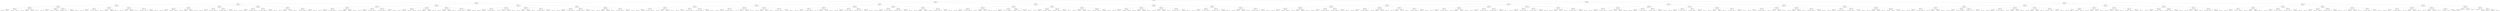 digraph G{
843953648 [label="Node{data=[5942, 5942]}"]
843953648 -> 2123024091
2123024091 [label="Node{data=[4067, 4067]}"]
2123024091 -> 437391041
437391041 [label="Node{data=[2985, 2985]}"]
437391041 -> 1054639959
1054639959 [label="Node{data=[2325, 2325]}"]
1054639959 -> 1633769289
1633769289 [label="Node{data=[2040, 2040]}"]
1633769289 -> 1232468384
1232468384 [label="Node{data=[2000, 2000]}"]
1232468384 -> 1125876297
1125876297 [label="Node{data=[1992, 1992]}"]
1125876297 -> 422003522
422003522 [label="Node{data=[1988, 1988]}"]
422003522 -> 1922532400
1922532400 [label="Node{data=[1946, 1946]}"]
1922532400 -> 340380475
340380475 [label="Node{data=[1539, 1539]}"]
1922532400 -> 190777905
190777905 [label="Node{data=[1987, 1987]}"]
422003522 -> 675374411
675374411 [label="Node{data=[1990, 1990]}"]
675374411 -> 1715065463
1715065463 [label="Node{data=[1989, 1989]}"]
675374411 -> 1014222232
1014222232 [label="Node{data=[1991, 1991]}"]
1125876297 -> 1334728357
1334728357 [label="Node{data=[1996, 1996]}"]
1334728357 -> 1824917794
1824917794 [label="Node{data=[1994, 1994]}"]
1824917794 -> 1145357479
1145357479 [label="Node{data=[1993, 1993]}"]
1824917794 -> 1719262906
1719262906 [label="Node{data=[1995, 1995]}"]
1334728357 -> 1535088558
1535088558 [label="Node{data=[1998, 1998]}"]
1535088558 -> 128715514
128715514 [label="Node{data=[1997, 1997]}"]
1535088558 -> 1706006356
1706006356 [label="Node{data=[1999, 1999]}"]
1232468384 -> 1300961621
1300961621 [label="Node{data=[2008, 2008]}"]
1300961621 -> 1793992109
1793992109 [label="Node{data=[2004, 2004]}"]
1793992109 -> 225577424
225577424 [label="Node{data=[2002, 2002]}"]
225577424 -> 343812637
343812637 [label="Node{data=[2001, 2001]}"]
225577424 -> 27973750
27973750 [label="Node{data=[2003, 2003]}"]
1793992109 -> 443696803
443696803 [label="Node{data=[2006, 2006]}"]
443696803 -> 131326132
131326132 [label="Node{data=[2005, 2005]}"]
443696803 -> 1645743249
1645743249 [label="Node{data=[2007, 2007]}"]
1300961621 -> 900075980
900075980 [label="Node{data=[2012, 2012]}"]
900075980 -> 1038683781
1038683781 [label="Node{data=[2010, 2010]}"]
1038683781 -> 631742412
631742412 [label="Node{data=[2009, 2009]}"]
1038683781 -> 133788525
133788525 [label="Node{data=[2011, 2011]}"]
900075980 -> 47462959
47462959 [label="Node{data=[2014, 2014]}"]
47462959 -> 2000458198
2000458198 [label="Node{data=[2013, 2013]}"]
47462959 -> 1862019330
1862019330 [label="Node{data=[2015, 2015]}"]
1633769289 -> 584211883
584211883 [label="Node{data=[2138, 2138]}"]
584211883 -> 32775836
32775836 [label="Node{data=[2130, 2130]}"]
32775836 -> 307596629
307596629 [label="Node{data=[2126, 2126]}"]
307596629 -> 493748772
493748772 [label="Node{data=[2109, 2109]}"]
493748772 -> 769731367
769731367 [label="Node{data=[2072, 2072]}"]
493748772 -> 205574393
205574393 [label="Node{data=[2125, 2125]}"]
307596629 -> 851565313
851565313 [label="Node{data=[2128, 2128]}"]
851565313 -> 1599307871
1599307871 [label="Node{data=[2127, 2127]}"]
851565313 -> 2077175937
2077175937 [label="Node{data=[2129, 2129]}"]
32775836 -> 1904406553
1904406553 [label="Node{data=[2134, 2134]}"]
1904406553 -> 1302803707
1302803707 [label="Node{data=[2132, 2132]}"]
1302803707 -> 246748264
246748264 [label="Node{data=[2131, 2131]}"]
1302803707 -> 209479175
209479175 [label="Node{data=[2133, 2133]}"]
1904406553 -> 1779977641
1779977641 [label="Node{data=[2136, 2136]}"]
1779977641 -> 510442749
510442749 [label="Node{data=[2135, 2135]}"]
1779977641 -> 954002700
954002700 [label="Node{data=[2137, 2137]}"]
584211883 -> 1476393038
1476393038 [label="Node{data=[2317, 2317]}"]
1476393038 -> 2141356573
2141356573 [label="Node{data=[2313, 2313]}"]
2141356573 -> 80892480
80892480 [label="Node{data=[2140, 2140]}"]
80892480 -> 1538882395
1538882395 [label="Node{data=[2139, 2139]}"]
80892480 -> 1932314090
1932314090 [label="Node{data=[2312, 2312]}"]
2141356573 -> 418710520
418710520 [label="Node{data=[2315, 2315]}"]
418710520 -> 245564148
245564148 [label="Node{data=[2314, 2314]}"]
418710520 -> 508613592
508613592 [label="Node{data=[2316, 2316]}"]
1476393038 -> 197543533
197543533 [label="Node{data=[2321, 2321]}"]
197543533 -> 991723054
991723054 [label="Node{data=[2319, 2319]}"]
991723054 -> 759070491
759070491 [label="Node{data=[2318, 2318]}"]
991723054 -> 896051063
896051063 [label="Node{data=[2320, 2320]}"]
197543533 -> 203713177
203713177 [label="Node{data=[2323, 2323]}"]
203713177 -> 1418823741
1418823741 [label="Node{data=[2322, 2322]}"]
203713177 -> 176808723
176808723 [label="Node{data=[2324, 2324]}"]
1054639959 -> 2049621546
2049621546 [label="Node{data=[2681, 2681]}"]
2049621546 -> 1433756500
1433756500 [label="Node{data=[2407, 2407]}"]
1433756500 -> 226351527
226351527 [label="Node{data=[2399, 2399]}"]
226351527 -> 1210655328
1210655328 [label="Node{data=[2388, 2388]}"]
1210655328 -> 1742544545
1742544545 [label="Node{data=[2327, 2327]}"]
1742544545 -> 424459981
424459981 [label="Node{data=[2326, 2326]}"]
1742544545 -> 2057305250
2057305250 [label="Node{data=[2328, 2328]}"]
1210655328 -> 2074409907
2074409907 [label="Node{data=[2397, 2397]}"]
2074409907 -> 1946409584
1946409584 [label="Node{data=[2396, 2396]}"]
2074409907 -> 138787051
138787051 [label="Node{data=[2398, 2398]}"]
226351527 -> 221921197
221921197 [label="Node{data=[2403, 2403]}"]
221921197 -> 1369388250
1369388250 [label="Node{data=[2401, 2401]}"]
1369388250 -> 992326851
992326851 [label="Node{data=[2400, 2400]}"]
1369388250 -> 503501228
503501228 [label="Node{data=[2402, 2402]}"]
221921197 -> 1117344406
1117344406 [label="Node{data=[2405, 2405]}"]
1117344406 -> 1778948091
1778948091 [label="Node{data=[2404, 2404]}"]
1117344406 -> 2090710485
2090710485 [label="Node{data=[2406, 2406]}"]
1433756500 -> 1956283483
1956283483 [label="Node{data=[2458, 2458]}"]
1956283483 -> 2090825148
2090825148 [label="Node{data=[2411, 2411]}"]
2090825148 -> 1376162459
1376162459 [label="Node{data=[2409, 2409]}"]
1376162459 -> 1134863891
1134863891 [label="Node{data=[2408, 2408]}"]
1376162459 -> 1664895584
1664895584 [label="Node{data=[2410, 2410]}"]
2090825148 -> 1678369070
1678369070 [label="Node{data=[2413, 2413]}"]
1678369070 -> 41760126
41760126 [label="Node{data=[2412, 2412]}"]
1678369070 -> 1687129884
1687129884 [label="Node{data=[2414, 2414]}"]
1956283483 -> 1700902567
1700902567 [label="Node{data=[2677, 2677]}"]
1700902567 -> 1313483700
1313483700 [label="Node{data=[2496, 2496]}"]
1313483700 -> 636957126
636957126 [label="Node{data=[2494, 2494]}"]
1313483700 -> 1033415947
1033415947 [label="Node{data=[2676, 2676]}"]
1700902567 -> 1428480145
1428480145 [label="Node{data=[2679, 2679]}"]
1428480145 -> 1244423690
1244423690 [label="Node{data=[2678, 2678]}"]
1428480145 -> 1456015240
1456015240 [label="Node{data=[2680, 2680]}"]
2049621546 -> 776013999
776013999 [label="Node{data=[2697, 2697]}"]
776013999 -> 1553155486
1553155486 [label="Node{data=[2689, 2689]}"]
1553155486 -> 1965454384
1965454384 [label="Node{data=[2685, 2685]}"]
1965454384 -> 1808648283
1808648283 [label="Node{data=[2683, 2683]}"]
1808648283 -> 1307554301
1307554301 [label="Node{data=[2682, 2682]}"]
1808648283 -> 186036843
186036843 [label="Node{data=[2684, 2684]}"]
1965454384 -> 1305985229
1305985229 [label="Node{data=[2687, 2687]}"]
1305985229 -> 1214076476
1214076476 [label="Node{data=[2686, 2686]}"]
1305985229 -> 2014144147
2014144147 [label="Node{data=[2688, 2688]}"]
1553155486 -> 1177945619
1177945619 [label="Node{data=[2693, 2693]}"]
1177945619 -> 890529712
890529712 [label="Node{data=[2691, 2691]}"]
890529712 -> 391789464
391789464 [label="Node{data=[2690, 2690]}"]
890529712 -> 74509854
74509854 [label="Node{data=[2692, 2692]}"]
1177945619 -> 1912628765
1912628765 [label="Node{data=[2695, 2695]}"]
1912628765 -> 1690285578
1690285578 [label="Node{data=[2694, 2694]}"]
1912628765 -> 578799614
578799614 [label="Node{data=[2696, 2696]}"]
776013999 -> 561831345
561831345 [label="Node{data=[2844, 2844]}"]
561831345 -> 1354589965
1354589965 [label="Node{data=[2701, 2701]}"]
1354589965 -> 1227592950
1227592950 [label="Node{data=[2699, 2699]}"]
1227592950 -> 364374554
364374554 [label="Node{data=[2698, 2698]}"]
1227592950 -> 1390492744
1390492744 [label="Node{data=[2700, 2700]}"]
1354589965 -> 1767881750
1767881750 [label="Node{data=[2703, 2703]}"]
1767881750 -> 2093357551
2093357551 [label="Node{data=[2702, 2702]}"]
1767881750 -> 1443613527
1443613527 [label="Node{data=[2842, 2842]}"]
561831345 -> 223592098
223592098 [label="Node{data=[2981, 2981]}"]
223592098 -> 427297810
427297810 [label="Node{data=[2932, 2932]}"]
427297810 -> 1430091699
1430091699 [label="Node{data=[2917, 2917]}"]
427297810 -> 1566854960
1566854960 [label="Node{data=[2950, 2950]}"]
223592098 -> 1297243280
1297243280 [label="Node{data=[2983, 2983]}"]
1297243280 -> 336843188
336843188 [label="Node{data=[2982, 2982]}"]
1297243280 -> 716029034
716029034 [label="Node{data=[2984, 2984]}"]
437391041 -> 1431268288
1431268288 [label="Node{data=[3693, 3693]}"]
1431268288 -> 170269477
170269477 [label="Node{data=[3200, 3200]}"]
170269477 -> 3339684
3339684 [label="Node{data=[3184, 3184]}"]
3339684 -> 1195067172
1195067172 [label="Node{data=[2993, 2993]}"]
1195067172 -> 1770268008
1770268008 [label="Node{data=[2989, 2989]}"]
1770268008 -> 1396827214
1396827214 [label="Node{data=[2987, 2987]}"]
1396827214 -> 1154065495
1154065495 [label="Node{data=[2986, 2986]}"]
1396827214 -> 1507248525
1507248525 [label="Node{data=[2988, 2988]}"]
1770268008 -> 288426170
288426170 [label="Node{data=[2991, 2991]}"]
288426170 -> 1292827974
1292827974 [label="Node{data=[2990, 2990]}"]
288426170 -> 1156318124
1156318124 [label="Node{data=[2992, 2992]}"]
1195067172 -> 731459613
731459613 [label="Node{data=[2997, 2997]}"]
731459613 -> 846498060
846498060 [label="Node{data=[2995, 2995]}"]
846498060 -> 145401545
145401545 [label="Node{data=[2994, 2994]}"]
846498060 -> 746534163
746534163 [label="Node{data=[2996, 2996]}"]
731459613 -> 1308946777
1308946777 [label="Node{data=[2999, 2999]}"]
1308946777 -> 1487809916
1487809916 [label="Node{data=[2998, 2998]}"]
1308946777 -> 91178062
91178062 [label="Node{data=[3183, 3183]}"]
3339684 -> 1349332573
1349332573 [label="Node{data=[3192, 3192]}"]
1349332573 -> 965382960
965382960 [label="Node{data=[3188, 3188]}"]
965382960 -> 283548848
283548848 [label="Node{data=[3186, 3186]}"]
283548848 -> 1867839446
1867839446 [label="Node{data=[3185, 3185]}"]
283548848 -> 1450320807
1450320807 [label="Node{data=[3187, 3187]}"]
965382960 -> 990652746
990652746 [label="Node{data=[3190, 3190]}"]
990652746 -> 531313031
531313031 [label="Node{data=[3189, 3189]}"]
990652746 -> 1468633059
1468633059 [label="Node{data=[3191, 3191]}"]
1349332573 -> 270660014
270660014 [label="Node{data=[3196, 3196]}"]
270660014 -> 1245568153
1245568153 [label="Node{data=[3194, 3194]}"]
1245568153 -> 215804752
215804752 [label="Node{data=[3193, 3193]}"]
1245568153 -> 389123007
389123007 [label="Node{data=[3195, 3195]}"]
270660014 -> 134390902
134390902 [label="Node{data=[3198, 3198]}"]
134390902 -> 754940155
754940155 [label="Node{data=[3197, 3197]}"]
134390902 -> 1200783455
1200783455 [label="Node{data=[3199, 3199]}"]
170269477 -> 1550161761
1550161761 [label="Node{data=[3485, 3485]}"]
1550161761 -> 1104787855
1104787855 [label="Node{data=[3415, 3415]}"]
1104787855 -> 381037039
381037039 [label="Node{data=[3204, 3204]}"]
381037039 -> 1173734174
1173734174 [label="Node{data=[3202, 3202]}"]
1173734174 -> 903584350
903584350 [label="Node{data=[3201, 3201]}"]
1173734174 -> 960645291
960645291 [label="Node{data=[3203, 3203]}"]
381037039 -> 505214781
505214781 [label="Node{data=[3289, 3289]}"]
505214781 -> 1973037779
1973037779 [label="Node{data=[3287, 3287]}"]
505214781 -> 477775700
477775700 [label="Node{data=[3339, 3339]}"]
1104787855 -> 936788832
936788832 [label="Node{data=[3481, 3481]}"]
936788832 -> 1317732280
1317732280 [label="Node{data=[3463, 3463]}"]
1317732280 -> 1793234952
1793234952 [label="Node{data=[3439, 3439]}"]
1317732280 -> 619459303
619459303 [label="Node{data=[3480, 3480]}"]
936788832 -> 564443225
564443225 [label="Node{data=[3483, 3483]}"]
564443225 -> 944432362
944432362 [label="Node{data=[3482, 3482]}"]
564443225 -> 1175853363
1175853363 [label="Node{data=[3484, 3484]}"]
1550161761 -> 52977692
52977692 [label="Node{data=[3572, 3572]}"]
52977692 -> 130709072
130709072 [label="Node{data=[3489, 3489]}"]
130709072 -> 1757986807
1757986807 [label="Node{data=[3487, 3487]}"]
1757986807 -> 518126684
518126684 [label="Node{data=[3486, 3486]}"]
1757986807 -> 1586059036
1586059036 [label="Node{data=[3488, 3488]}"]
130709072 -> 170250859
170250859 [label="Node{data=[3491, 3491]}"]
170250859 -> 666891231
666891231 [label="Node{data=[3490, 3490]}"]
170250859 -> 917366888
917366888 [label="Node{data=[3524, 3524]}"]
52977692 -> 579364886
579364886 [label="Node{data=[3689, 3689]}"]
579364886 -> 110776486
110776486 [label="Node{data=[3614, 3614]}"]
110776486 -> 1583573665
1583573665 [label="Node{data=[3573, 3573]}"]
110776486 -> 131344301
131344301 [label="Node{data=[3659, 3659]}"]
579364886 -> 1719482265
1719482265 [label="Node{data=[3691, 3691]}"]
1719482265 -> 842417296
842417296 [label="Node{data=[3690, 3690]}"]
1719482265 -> 2001016341
2001016341 [label="Node{data=[3692, 3692]}"]
1431268288 -> 1359658527
1359658527 [label="Node{data=[3791, 3791]}"]
1359658527 -> 1581554264
1581554264 [label="Node{data=[3766, 3766]}"]
1581554264 -> 1591101380
1591101380 [label="Node{data=[3701, 3701]}"]
1591101380 -> 24909749
24909749 [label="Node{data=[3697, 3697]}"]
24909749 -> 84065219
84065219 [label="Node{data=[3695, 3695]}"]
84065219 -> 2146334561
2146334561 [label="Node{data=[3694, 3694]}"]
84065219 -> 325777215
325777215 [label="Node{data=[3696, 3696]}"]
24909749 -> 1925876568
1925876568 [label="Node{data=[3699, 3699]}"]
1925876568 -> 1644624481
1644624481 [label="Node{data=[3698, 3698]}"]
1925876568 -> 1851776063
1851776063 [label="Node{data=[3700, 3700]}"]
1591101380 -> 717753796
717753796 [label="Node{data=[3705, 3705]}"]
717753796 -> 209638286
209638286 [label="Node{data=[3703, 3703]}"]
209638286 -> 1509881234
1509881234 [label="Node{data=[3702, 3702]}"]
209638286 -> 1238394038
1238394038 [label="Node{data=[3704, 3704]}"]
717753796 -> 589100645
589100645 [label="Node{data=[3707, 3707]}"]
589100645 -> 1493476139
1493476139 [label="Node{data=[3706, 3706]}"]
589100645 -> 2012782588
2012782588 [label="Node{data=[3708, 3708]}"]
1581554264 -> 1028104289
1028104289 [label="Node{data=[3783, 3783]}"]
1028104289 -> 2041366130
2041366130 [label="Node{data=[3779, 3779]}"]
2041366130 -> 97337239
97337239 [label="Node{data=[3768, 3768]}"]
97337239 -> 922310573
922310573 [label="Node{data=[3767, 3767]}"]
97337239 -> 910011835
910011835 [label="Node{data=[3769, 3769]}"]
2041366130 -> 691888728
691888728 [label="Node{data=[3781, 3781]}"]
691888728 -> 1172357487
1172357487 [label="Node{data=[3780, 3780]}"]
691888728 -> 970502721
970502721 [label="Node{data=[3782, 3782]}"]
1028104289 -> 1649643700
1649643700 [label="Node{data=[3787, 3787]}"]
1649643700 -> 540934404
540934404 [label="Node{data=[3785, 3785]}"]
540934404 -> 1670793173
1670793173 [label="Node{data=[3784, 3784]}"]
540934404 -> 522234716
522234716 [label="Node{data=[3786, 3786]}"]
1649643700 -> 1636322876
1636322876 [label="Node{data=[3789, 3789]}"]
1636322876 -> 837702952
837702952 [label="Node{data=[3788, 3788]}"]
1636322876 -> 1612125231
1612125231 [label="Node{data=[3790, 3790]}"]
1359658527 -> 2054629690
2054629690 [label="Node{data=[3813, 3813]}"]
2054629690 -> 1504539110
1504539110 [label="Node{data=[3805, 3805]}"]
1504539110 -> 447293678
447293678 [label="Node{data=[3801, 3801]}"]
447293678 -> 1120399864
1120399864 [label="Node{data=[3799, 3799]}"]
1120399864 -> 20590179
20590179 [label="Node{data=[3792, 3792]}"]
1120399864 -> 858410467
858410467 [label="Node{data=[3800, 3800]}"]
447293678 -> 1620573488
1620573488 [label="Node{data=[3803, 3803]}"]
1620573488 -> 488802539
488802539 [label="Node{data=[3802, 3802]}"]
1620573488 -> 1304159258
1304159258 [label="Node{data=[3804, 3804]}"]
1504539110 -> 748682523
748682523 [label="Node{data=[3809, 3809]}"]
748682523 -> 1933507525
1933507525 [label="Node{data=[3807, 3807]}"]
1933507525 -> 2060603545
2060603545 [label="Node{data=[3806, 3806]}"]
1933507525 -> 1759244525
1759244525 [label="Node{data=[3808, 3808]}"]
748682523 -> 998227912
998227912 [label="Node{data=[3811, 3811]}"]
998227912 -> 1067158449
1067158449 [label="Node{data=[3810, 3810]}"]
998227912 -> 1462059587
1462059587 [label="Node{data=[3812, 3812]}"]
2054629690 -> 1615764690
1615764690 [label="Node{data=[3949, 3949]}"]
1615764690 -> 638189292
638189292 [label="Node{data=[3859, 3859]}"]
638189292 -> 1160527775
1160527775 [label="Node{data=[3857, 3857]}"]
1160527775 -> 954616355
954616355 [label="Node{data=[3826, 3826]}"]
1160527775 -> 752544225
752544225 [label="Node{data=[3858, 3858]}"]
638189292 -> 1162714120
1162714120 [label="Node{data=[3861, 3861]}"]
1162714120 -> 1631163385
1631163385 [label="Node{data=[3860, 3860]}"]
1162714120 -> 1803844271
1803844271 [label="Node{data=[3893, 3893]}"]
1615764690 -> 275383263
275383263 [label="Node{data=[4063, 4063]}"]
275383263 -> 963538950
963538950 [label="Node{data=[4061, 4061]}"]
963538950 -> 342203017
342203017 [label="Node{data=[4030, 4030]}"]
963538950 -> 1551682472
1551682472 [label="Node{data=[4062, 4062]}"]
275383263 -> 474500867
474500867 [label="Node{data=[4065, 4065]}"]
474500867 -> 1449976524
1449976524 [label="Node{data=[4064, 4064]}"]
474500867 -> 1860541274
1860541274 [label="Node{data=[4066, 4066]}"]
2123024091 -> 1417555109
1417555109 [label="Node{data=[4987, 4987]}"]
1417555109 -> 168837502
168837502 [label="Node{data=[4238, 4238]}"]
168837502 -> 1004255346
1004255346 [label="Node{data=[4131, 4131]}"]
1004255346 -> 2032589592
2032589592 [label="Node{data=[4115, 4115]}"]
2032589592 -> 1553517469
1553517469 [label="Node{data=[4075, 4075]}"]
1553517469 -> 1410038465
1410038465 [label="Node{data=[4071, 4071]}"]
1410038465 -> 846544922
846544922 [label="Node{data=[4069, 4069]}"]
846544922 -> 2110038871
2110038871 [label="Node{data=[4068, 4068]}"]
846544922 -> 1729776465
1729776465 [label="Node{data=[4070, 4070]}"]
1410038465 -> 1757997057
1757997057 [label="Node{data=[4073, 4073]}"]
1757997057 -> 1881473170
1881473170 [label="Node{data=[4072, 4072]}"]
1757997057 -> 681827290
681827290 [label="Node{data=[4074, 4074]}"]
1553517469 -> 492195164
492195164 [label="Node{data=[4111, 4111]}"]
492195164 -> 854664727
854664727 [label="Node{data=[4109, 4109]}"]
854664727 -> 1778946379
1778946379 [label="Node{data=[4076, 4076]}"]
854664727 -> 1556347611
1556347611 [label="Node{data=[4110, 4110]}"]
492195164 -> 1934647474
1934647474 [label="Node{data=[4113, 4113]}"]
1934647474 -> 1210720593
1210720593 [label="Node{data=[4112, 4112]}"]
1934647474 -> 1711694806
1711694806 [label="Node{data=[4114, 4114]}"]
2032589592 -> 626018543
626018543 [label="Node{data=[4123, 4123]}"]
626018543 -> 1433794823
1433794823 [label="Node{data=[4119, 4119]}"]
1433794823 -> 1280076369
1280076369 [label="Node{data=[4117, 4117]}"]
1280076369 -> 427931869
427931869 [label="Node{data=[4116, 4116]}"]
1280076369 -> 1051827250
1051827250 [label="Node{data=[4118, 4118]}"]
1433794823 -> 1148643106
1148643106 [label="Node{data=[4121, 4121]}"]
1148643106 -> 1808208671
1808208671 [label="Node{data=[4120, 4120]}"]
1148643106 -> 2140412394
2140412394 [label="Node{data=[4122, 4122]}"]
626018543 -> 1299601958
1299601958 [label="Node{data=[4127, 4127]}"]
1299601958 -> 1053485917
1053485917 [label="Node{data=[4125, 4125]}"]
1053485917 -> 1833322608
1833322608 [label="Node{data=[4124, 4124]}"]
1053485917 -> 843208571
843208571 [label="Node{data=[4126, 4126]}"]
1299601958 -> 1293589631
1293589631 [label="Node{data=[4129, 4129]}"]
1293589631 -> 610473602
610473602 [label="Node{data=[4128, 4128]}"]
1293589631 -> 2067390390
2067390390 [label="Node{data=[4130, 4130]}"]
1004255346 -> 1541449253
1541449253 [label="Node{data=[4147, 4147]}"]
1541449253 -> 1107308610
1107308610 [label="Node{data=[4139, 4139]}"]
1107308610 -> 2129389958
2129389958 [label="Node{data=[4135, 4135]}"]
2129389958 -> 1268403586
1268403586 [label="Node{data=[4133, 4133]}"]
1268403586 -> 353700698
353700698 [label="Node{data=[4132, 4132]}"]
1268403586 -> 1456782234
1456782234 [label="Node{data=[4134, 4134]}"]
2129389958 -> 2001919775
2001919775 [label="Node{data=[4137, 4137]}"]
2001919775 -> 1857907242
1857907242 [label="Node{data=[4136, 4136]}"]
2001919775 -> 1406133116
1406133116 [label="Node{data=[4138, 4138]}"]
1107308610 -> 548707060
548707060 [label="Node{data=[4143, 4143]}"]
548707060 -> 1098843098
1098843098 [label="Node{data=[4141, 4141]}"]
1098843098 -> 1150733797
1150733797 [label="Node{data=[4140, 4140]}"]
1098843098 -> 1760428552
1760428552 [label="Node{data=[4142, 4142]}"]
548707060 -> 1820939995
1820939995 [label="Node{data=[4145, 4145]}"]
1820939995 -> 1439820099
1439820099 [label="Node{data=[4144, 4144]}"]
1820939995 -> 660275193
660275193 [label="Node{data=[4146, 4146]}"]
1541449253 -> 1069303640
1069303640 [label="Node{data=[4177, 4177]}"]
1069303640 -> 430305786
430305786 [label="Node{data=[4173, 4173]}"]
430305786 -> 1139054716
1139054716 [label="Node{data=[4149, 4149]}"]
1139054716 -> 867242702
867242702 [label="Node{data=[4148, 4148]}"]
1139054716 -> 1860834663
1860834663 [label="Node{data=[4150, 4150]}"]
430305786 -> 1492517729
1492517729 [label="Node{data=[4175, 4175]}"]
1492517729 -> 1060521851
1060521851 [label="Node{data=[4174, 4174]}"]
1492517729 -> 78251313
78251313 [label="Node{data=[4176, 4176]}"]
1069303640 -> 978680302
978680302 [label="Node{data=[4181, 4181]}"]
978680302 -> 1389402318
1389402318 [label="Node{data=[4179, 4179]}"]
1389402318 -> 1599078512
1599078512 [label="Node{data=[4178, 4178]}"]
1389402318 -> 185013542
185013542 [label="Node{data=[4180, 4180]}"]
978680302 -> 437028769
437028769 [label="Node{data=[4236, 4236]}"]
437028769 -> 1288465094
1288465094 [label="Node{data=[4235, 4235]}"]
437028769 -> 331395247
331395247 [label="Node{data=[4237, 4237]}"]
168837502 -> 542980564
542980564 [label="Node{data=[4556, 4556]}"]
542980564 -> 1586660337
1586660337 [label="Node{data=[4365, 4365]}"]
1586660337 -> 1898404031
1898404031 [label="Node{data=[4246, 4246]}"]
1898404031 -> 1735707644
1735707644 [label="Node{data=[4242, 4242]}"]
1735707644 -> 774823263
774823263 [label="Node{data=[4240, 4240]}"]
774823263 -> 1693015648
1693015648 [label="Node{data=[4239, 4239]}"]
774823263 -> 801116386
801116386 [label="Node{data=[4241, 4241]}"]
1735707644 -> 1856636365
1856636365 [label="Node{data=[4244, 4244]}"]
1856636365 -> 909572450
909572450 [label="Node{data=[4243, 4243]}"]
1856636365 -> 402828186
402828186 [label="Node{data=[4245, 4245]}"]
1898404031 -> 938147704
938147704 [label="Node{data=[4361, 4361]}"]
938147704 -> 164630565
164630565 [label="Node{data=[4277, 4277]}"]
164630565 -> 137106836
137106836 [label="Node{data=[4247, 4247]}"]
164630565 -> 100606320
100606320 [label="Node{data=[4360, 4360]}"]
938147704 -> 1703808904
1703808904 [label="Node{data=[4363, 4363]}"]
1703808904 -> 1825991204
1825991204 [label="Node{data=[4362, 4362]}"]
1703808904 -> 79581855
79581855 [label="Node{data=[4364, 4364]}"]
1586660337 -> 2025199577
2025199577 [label="Node{data=[4373, 4373]}"]
2025199577 -> 1834067208
1834067208 [label="Node{data=[4369, 4369]}"]
1834067208 -> 839476684
839476684 [label="Node{data=[4367, 4367]}"]
839476684 -> 1146483640
1146483640 [label="Node{data=[4366, 4366]}"]
839476684 -> 211106868
211106868 [label="Node{data=[4368, 4368]}"]
1834067208 -> 1812767051
1812767051 [label="Node{data=[4371, 4371]}"]
1812767051 -> 366124547
366124547 [label="Node{data=[4370, 4370]}"]
1812767051 -> 2121361202
2121361202 [label="Node{data=[4372, 4372]}"]
2025199577 -> 1537245268
1537245268 [label="Node{data=[4463, 4463]}"]
1537245268 -> 1378837650
1378837650 [label="Node{data=[4400, 4400]}"]
1378837650 -> 1401735762
1401735762 [label="Node{data=[4374, 4374]}"]
1378837650 -> 640774118
640774118 [label="Node{data=[4415, 4415]}"]
1537245268 -> 2035083604
2035083604 [label="Node{data=[4554, 4554]}"]
2035083604 -> 1349388571
1349388571 [label="Node{data=[4490, 4490]}"]
2035083604 -> 1694865182
1694865182 [label="Node{data=[4555, 4555]}"]
542980564 -> 1223068167
1223068167 [label="Node{data=[4712, 4712]}"]
1223068167 -> 1451154438
1451154438 [label="Node{data=[4564, 4564]}"]
1451154438 -> 1995972867
1995972867 [label="Node{data=[4560, 4560]}"]
1995972867 -> 1057809829
1057809829 [label="Node{data=[4558, 4558]}"]
1057809829 -> 1128724209
1128724209 [label="Node{data=[4557, 4557]}"]
1057809829 -> 1668844659
1668844659 [label="Node{data=[4559, 4559]}"]
1995972867 -> 1421826342
1421826342 [label="Node{data=[4562, 4562]}"]
1421826342 -> 205959129
205959129 [label="Node{data=[4561, 4561]}"]
1421826342 -> 2026054110
2026054110 [label="Node{data=[4563, 4563]}"]
1451154438 -> 1610555809
1610555809 [label="Node{data=[4568, 4568]}"]
1610555809 -> 1906783505
1906783505 [label="Node{data=[4566, 4566]}"]
1906783505 -> 1218864283
1218864283 [label="Node{data=[4565, 4565]}"]
1906783505 -> 688550272
688550272 [label="Node{data=[4567, 4567]}"]
1610555809 -> 257863465
257863465 [label="Node{data=[4683, 4683]}"]
257863465 -> 1192823918
1192823918 [label="Node{data=[4569, 4569]}"]
257863465 -> 1021323946
1021323946 [label="Node{data=[4685, 4685]}"]
1223068167 -> 1176292039
1176292039 [label="Node{data=[4903, 4903]}"]
1176292039 -> 1010897610
1010897610 [label="Node{data=[4899, 4899]}"]
1010897610 -> 859046736
859046736 [label="Node{data=[4897, 4897]}"]
859046736 -> 238869222
238869222 [label="Node{data=[4896, 4896]}"]
859046736 -> 777413396
777413396 [label="Node{data=[4898, 4898]}"]
1010897610 -> 439743318
439743318 [label="Node{data=[4901, 4901]}"]
439743318 -> 151539139
151539139 [label="Node{data=[4900, 4900]}"]
439743318 -> 1628134894
1628134894 [label="Node{data=[4902, 4902]}"]
1176292039 -> 2094586904
2094586904 [label="Node{data=[4969, 4969]}"]
2094586904 -> 1229074326
1229074326 [label="Node{data=[4905, 4905]}"]
1229074326 -> 49218856
49218856 [label="Node{data=[4904, 4904]}"]
1229074326 -> 959499446
959499446 [label="Node{data=[4935, 4935]}"]
2094586904 -> 53669780
53669780 [label="Node{data=[4985, 4985]}"]
53669780 -> 1540640507
1540640507 [label="Node{data=[4983, 4983]}"]
53669780 -> 560518892
560518892 [label="Node{data=[4986, 4986]}"]
1417555109 -> 511896331
511896331 [label="Node{data=[5394, 5394]}"]
511896331 -> 173598976
173598976 [label="Node{data=[5019, 5019]}"]
173598976 -> 1937952038
1937952038 [label="Node{data=[5003, 5003]}"]
1937952038 -> 347781644
347781644 [label="Node{data=[4995, 4995]}"]
347781644 -> 493474083
493474083 [label="Node{data=[4991, 4991]}"]
493474083 -> 1345596263
1345596263 [label="Node{data=[4989, 4989]}"]
1345596263 -> 893007802
893007802 [label="Node{data=[4988, 4988]}"]
1345596263 -> 1955697099
1955697099 [label="Node{data=[4990, 4990]}"]
493474083 -> 656586419
656586419 [label="Node{data=[4993, 4993]}"]
656586419 -> 1455214115
1455214115 [label="Node{data=[4992, 4992]}"]
656586419 -> 845132969
845132969 [label="Node{data=[4994, 4994]}"]
347781644 -> 1253602528
1253602528 [label="Node{data=[4999, 4999]}"]
1253602528 -> 2015216682
2015216682 [label="Node{data=[4997, 4997]}"]
2015216682 -> 1222693084
1222693084 [label="Node{data=[4996, 4996]}"]
2015216682 -> 123068309
123068309 [label="Node{data=[4998, 4998]}"]
1253602528 -> 247706859
247706859 [label="Node{data=[5001, 5001]}"]
247706859 -> 409537933
409537933 [label="Node{data=[5000, 5000]}"]
247706859 -> 1447123052
1447123052 [label="Node{data=[5002, 5002]}"]
1937952038 -> 2135002182
2135002182 [label="Node{data=[5011, 5011]}"]
2135002182 -> 1823873961
1823873961 [label="Node{data=[5007, 5007]}"]
1823873961 -> 1021540055
1021540055 [label="Node{data=[5005, 5005]}"]
1021540055 -> 1614662431
1614662431 [label="Node{data=[5004, 5004]}"]
1021540055 -> 334321890
334321890 [label="Node{data=[5006, 5006]}"]
1823873961 -> 1331327589
1331327589 [label="Node{data=[5009, 5009]}"]
1331327589 -> 1747509399
1747509399 [label="Node{data=[5008, 5008]}"]
1331327589 -> 1724103614
1724103614 [label="Node{data=[5010, 5010]}"]
2135002182 -> 521192908
521192908 [label="Node{data=[5015, 5015]}"]
521192908 -> 54875409
54875409 [label="Node{data=[5013, 5013]}"]
54875409 -> 742797750
742797750 [label="Node{data=[5012, 5012]}"]
54875409 -> 1470329291
1470329291 [label="Node{data=[5014, 5014]}"]
521192908 -> 1308942422
1308942422 [label="Node{data=[5017, 5017]}"]
1308942422 -> 1732299098
1732299098 [label="Node{data=[5016, 5016]}"]
1308942422 -> 2048298885
2048298885 [label="Node{data=[5018, 5018]}"]
173598976 -> 913806373
913806373 [label="Node{data=[5127, 5127]}"]
913806373 -> 1603851501
1603851501 [label="Node{data=[5027, 5027]}"]
1603851501 -> 1056164957
1056164957 [label="Node{data=[5023, 5023]}"]
1056164957 -> 1893140129
1893140129 [label="Node{data=[5021, 5021]}"]
1893140129 -> 2047566370
2047566370 [label="Node{data=[5020, 5020]}"]
1893140129 -> 1672343090
1672343090 [label="Node{data=[5022, 5022]}"]
1056164957 -> 1134315326
1134315326 [label="Node{data=[5025, 5025]}"]
1134315326 -> 196518882
196518882 [label="Node{data=[5024, 5024]}"]
1134315326 -> 713939652
713939652 [label="Node{data=[5026, 5026]}"]
1603851501 -> 652045785
652045785 [label="Node{data=[5031, 5031]}"]
652045785 -> 131693451
131693451 [label="Node{data=[5029, 5029]}"]
131693451 -> 961442081
961442081 [label="Node{data=[5028, 5028]}"]
131693451 -> 2110900022
2110900022 [label="Node{data=[5030, 5030]}"]
652045785 -> 816832240
816832240 [label="Node{data=[5082, 5082]}"]
816832240 -> 2095509069
2095509069 [label="Node{data=[5032, 5032]}"]
816832240 -> 921390985
921390985 [label="Node{data=[5126, 5126]}"]
913806373 -> 1173411349
1173411349 [label="Node{data=[5386, 5386]}"]
1173411349 -> 191285253
191285253 [label="Node{data=[5350, 5350]}"]
191285253 -> 1077533602
1077533602 [label="Node{data=[5129, 5129]}"]
1077533602 -> 750932779
750932779 [label="Node{data=[5128, 5128]}"]
1077533602 -> 1874950360
1874950360 [label="Node{data=[5310, 5310]}"]
191285253 -> 1390060485
1390060485 [label="Node{data=[5384, 5384]}"]
1390060485 -> 1546688247
1546688247 [label="Node{data=[5383, 5383]}"]
1390060485 -> 1658182993
1658182993 [label="Node{data=[5385, 5385]}"]
1173411349 -> 104230507
104230507 [label="Node{data=[5390, 5390]}"]
104230507 -> 32846307
32846307 [label="Node{data=[5388, 5388]}"]
32846307 -> 1495959556
1495959556 [label="Node{data=[5387, 5387]}"]
32846307 -> 366606629
366606629 [label="Node{data=[5389, 5389]}"]
104230507 -> 547981507
547981507 [label="Node{data=[5392, 5392]}"]
547981507 -> 150724380
150724380 [label="Node{data=[5391, 5391]}"]
547981507 -> 85728431
85728431 [label="Node{data=[5393, 5393]}"]
511896331 -> 1607912952
1607912952 [label="Node{data=[5810, 5810]}"]
1607912952 -> 861256017
861256017 [label="Node{data=[5437, 5437]}"]
861256017 -> 1702920984
1702920984 [label="Node{data=[5429, 5429]}"]
1702920984 -> 1835619
1835619 [label="Node{data=[5398, 5398]}"]
1835619 -> 1766631061
1766631061 [label="Node{data=[5396, 5396]}"]
1766631061 -> 2001536476
2001536476 [label="Node{data=[5395, 5395]}"]
1766631061 -> 372555886
372555886 [label="Node{data=[5397, 5397]}"]
1835619 -> 1985730513
1985730513 [label="Node{data=[5400, 5400]}"]
1985730513 -> 2049945473
2049945473 [label="Node{data=[5399, 5399]}"]
1985730513 -> 1708336893
1708336893 [label="Node{data=[5428, 5428]}"]
1702920984 -> 1431616921
1431616921 [label="Node{data=[5433, 5433]}"]
1431616921 -> 2098793917
2098793917 [label="Node{data=[5431, 5431]}"]
2098793917 -> 2051925560
2051925560 [label="Node{data=[5430, 5430]}"]
2098793917 -> 114676546
114676546 [label="Node{data=[5432, 5432]}"]
1431616921 -> 1990004340
1990004340 [label="Node{data=[5435, 5435]}"]
1990004340 -> 1138528767
1138528767 [label="Node{data=[5434, 5434]}"]
1990004340 -> 1446364058
1446364058 [label="Node{data=[5436, 5436]}"]
861256017 -> 2119325149
2119325149 [label="Node{data=[5445, 5445]}"]
2119325149 -> 1612843725
1612843725 [label="Node{data=[5441, 5441]}"]
1612843725 -> 1205222495
1205222495 [label="Node{data=[5439, 5439]}"]
1205222495 -> 1065819692
1065819692 [label="Node{data=[5438, 5438]}"]
1205222495 -> 1394034876
1394034876 [label="Node{data=[5440, 5440]}"]
1612843725 -> 588465265
588465265 [label="Node{data=[5443, 5443]}"]
588465265 -> 1431412872
1431412872 [label="Node{data=[5442, 5442]}"]
588465265 -> 1386263152
1386263152 [label="Node{data=[5444, 5444]}"]
2119325149 -> 1000030768
1000030768 [label="Node{data=[5634, 5634]}"]
1000030768 -> 43170302
43170302 [label="Node{data=[5459, 5459]}"]
43170302 -> 1520372932
1520372932 [label="Node{data=[5446, 5446]}"]
43170302 -> 234555093
234555093 [label="Node{data=[5483, 5483]}"]
1000030768 -> 1821396888
1821396888 [label="Node{data=[5700, 5700]}"]
1821396888 -> 2069513917
2069513917 [label="Node{data=[5676, 5676]}"]
1821396888 -> 1493277758
1493277758 [label="Node{data=[5734, 5734]}"]
1607912952 -> 203023461
203023461 [label="Node{data=[5898, 5898]}"]
203023461 -> 1654359793
1654359793 [label="Node{data=[5818, 5818]}"]
1654359793 -> 1264405425
1264405425 [label="Node{data=[5814, 5814]}"]
1264405425 -> 510189192
510189192 [label="Node{data=[5812, 5812]}"]
510189192 -> 1569795052
1569795052 [label="Node{data=[5811, 5811]}"]
510189192 -> 1669567137
1669567137 [label="Node{data=[5813, 5813]}"]
1264405425 -> 1117937059
1117937059 [label="Node{data=[5816, 5816]}"]
1117937059 -> 442914785
442914785 [label="Node{data=[5815, 5815]}"]
1117937059 -> 1325191434
1325191434 [label="Node{data=[5817, 5817]}"]
1654359793 -> 831870190
831870190 [label="Node{data=[5822, 5822]}"]
831870190 -> 1636456506
1636456506 [label="Node{data=[5820, 5820]}"]
1636456506 -> 1232851637
1232851637 [label="Node{data=[5819, 5819]}"]
1636456506 -> 1638346257
1638346257 [label="Node{data=[5821, 5821]}"]
831870190 -> 2047747311
2047747311 [label="Node{data=[5896, 5896]}"]
2047747311 -> 1232529436
1232529436 [label="Node{data=[5823, 5823]}"]
2047747311 -> 1578071549
1578071549 [label="Node{data=[5897, 5897]}"]
203023461 -> 100671371
100671371 [label="Node{data=[5906, 5906]}"]
100671371 -> 220359416
220359416 [label="Node{data=[5902, 5902]}"]
220359416 -> 1944737096
1944737096 [label="Node{data=[5900, 5900]}"]
1944737096 -> 1458533973
1458533973 [label="Node{data=[5899, 5899]}"]
1944737096 -> 1343604548
1343604548 [label="Node{data=[5901, 5901]}"]
220359416 -> 1316885012
1316885012 [label="Node{data=[5904, 5904]}"]
1316885012 -> 1872711302
1872711302 [label="Node{data=[5903, 5903]}"]
1316885012 -> 1123012862
1123012862 [label="Node{data=[5905, 5905]}"]
100671371 -> 1010696192
1010696192 [label="Node{data=[5910, 5910]}"]
1010696192 -> 40786721
40786721 [label="Node{data=[5908, 5908]}"]
40786721 -> 395370132
395370132 [label="Node{data=[5907, 5907]}"]
40786721 -> 725910712
725910712 [label="Node{data=[5909, 5909]}"]
1010696192 -> 1740029904
1740029904 [label="Node{data=[5940, 5940]}"]
1740029904 -> 401688404
401688404 [label="Node{data=[5911, 5911]}"]
1740029904 -> 109338432
109338432 [label="Node{data=[5941, 5941]}"]
843953648 -> 166361708
166361708 [label="Node{data=[8097, 8097]}"]
166361708 -> 1542458558
1542458558 [label="Node{data=[7543, 7543]}"]
1542458558 -> 1185295219
1185295219 [label="Node{data=[7068, 7068]}"]
1185295219 -> 1660687032
1660687032 [label="Node{data=[5974, 5974]}"]
1660687032 -> 949955985
949955985 [label="Node{data=[5958, 5958]}"]
949955985 -> 1674662848
1674662848 [label="Node{data=[5950, 5950]}"]
1674662848 -> 349901178
349901178 [label="Node{data=[5946, 5946]}"]
349901178 -> 380680331
380680331 [label="Node{data=[5944, 5944]}"]
380680331 -> 1459813481
1459813481 [label="Node{data=[5943, 5943]}"]
380680331 -> 1050999322
1050999322 [label="Node{data=[5945, 5945]}"]
349901178 -> 1924689013
1924689013 [label="Node{data=[5948, 5948]}"]
1924689013 -> 1642067529
1642067529 [label="Node{data=[5947, 5947]}"]
1924689013 -> 570339247
570339247 [label="Node{data=[5949, 5949]}"]
1674662848 -> 949216672
949216672 [label="Node{data=[5954, 5954]}"]
949216672 -> 167374083
167374083 [label="Node{data=[5952, 5952]}"]
167374083 -> 386547659
386547659 [label="Node{data=[5951, 5951]}"]
167374083 -> 1138587986
1138587986 [label="Node{data=[5953, 5953]}"]
949216672 -> 1682193004
1682193004 [label="Node{data=[5956, 5956]}"]
1682193004 -> 571687442
571687442 [label="Node{data=[5955, 5955]}"]
1682193004 -> 1679939068
1679939068 [label="Node{data=[5957, 5957]}"]
949955985 -> 1277048771
1277048771 [label="Node{data=[5966, 5966]}"]
1277048771 -> 156033910
156033910 [label="Node{data=[5962, 5962]}"]
156033910 -> 838284191
838284191 [label="Node{data=[5960, 5960]}"]
838284191 -> 1536401000
1536401000 [label="Node{data=[5959, 5959]}"]
838284191 -> 1712200438
1712200438 [label="Node{data=[5961, 5961]}"]
156033910 -> 137826834
137826834 [label="Node{data=[5964, 5964]}"]
137826834 -> 5550912
5550912 [label="Node{data=[5963, 5963]}"]
137826834 -> 1207111164
1207111164 [label="Node{data=[5965, 5965]}"]
1277048771 -> 1362912862
1362912862 [label="Node{data=[5970, 5970]}"]
1362912862 -> 1630231017
1630231017 [label="Node{data=[5968, 5968]}"]
1630231017 -> 1145055295
1145055295 [label="Node{data=[5967, 5967]}"]
1630231017 -> 461586854
461586854 [label="Node{data=[5969, 5969]}"]
1362912862 -> 700434974
700434974 [label="Node{data=[5972, 5972]}"]
700434974 -> 308292305
308292305 [label="Node{data=[5971, 5971]}"]
700434974 -> 1470425458
1470425458 [label="Node{data=[5973, 5973]}"]
1660687032 -> 1454054481
1454054481 [label="Node{data=[6064, 6064]}"]
1454054481 -> 18076576
18076576 [label="Node{data=[5982, 5982]}"]
18076576 -> 313939953
313939953 [label="Node{data=[5978, 5978]}"]
313939953 -> 1646904236
1646904236 [label="Node{data=[5976, 5976]}"]
1646904236 -> 1827541548
1827541548 [label="Node{data=[5975, 5975]}"]
1646904236 -> 1937724098
1937724098 [label="Node{data=[5977, 5977]}"]
313939953 -> 1406573187
1406573187 [label="Node{data=[5980, 5980]}"]
1406573187 -> 2144208886
2144208886 [label="Node{data=[5979, 5979]}"]
1406573187 -> 1663894865
1663894865 [label="Node{data=[5981, 5981]}"]
18076576 -> 1791865524
1791865524 [label="Node{data=[5986, 5986]}"]
1791865524 -> 220737516
220737516 [label="Node{data=[5984, 5984]}"]
220737516 -> 47605768
47605768 [label="Node{data=[5983, 5983]}"]
220737516 -> 156951182
156951182 [label="Node{data=[5985, 5985]}"]
1791865524 -> 243644675
243644675 [label="Node{data=[6033, 6033]}"]
243644675 -> 1117692016
1117692016 [label="Node{data=[5987, 5987]}"]
243644675 -> 1941509635
1941509635 [label="Node{data=[6060, 6060]}"]
1454054481 -> 766104680
766104680 [label="Node{data=[6122, 6122]}"]
766104680 -> 247934335
247934335 [label="Node{data=[6118, 6118]}"]
247934335 -> 971866615
971866615 [label="Node{data=[6116, 6116]}"]
971866615 -> 48202183
48202183 [label="Node{data=[6115, 6115]}"]
971866615 -> 1630936928
1630936928 [label="Node{data=[6117, 6117]}"]
247934335 -> 1445821164
1445821164 [label="Node{data=[6120, 6120]}"]
1445821164 -> 60468199
60468199 [label="Node{data=[6119, 6119]}"]
1445821164 -> 2109064170
2109064170 [label="Node{data=[6121, 6121]}"]
766104680 -> 740888099
740888099 [label="Node{data=[6430, 6430]}"]
740888099 -> 300874576
300874576 [label="Node{data=[6124, 6124]}"]
300874576 -> 1207811865
1207811865 [label="Node{data=[6123, 6123]}"]
300874576 -> 335842975
335842975 [label="Node{data=[6125, 6125]}"]
740888099 -> 1891156522
1891156522 [label="Node{data=[7066, 7066]}"]
1891156522 -> 376083222
376083222 [label="Node{data=[7065, 7065]}"]
1891156522 -> 1019601845
1019601845 [label="Node{data=[7067, 7067]}"]
1185295219 -> 210105028
210105028 [label="Node{data=[7142, 7142]}"]
210105028 -> 974837996
974837996 [label="Node{data=[7084, 7084]}"]
974837996 -> 2024414874
2024414874 [label="Node{data=[7076, 7076]}"]
2024414874 -> 1809945201
1809945201 [label="Node{data=[7072, 7072]}"]
1809945201 -> 1213292059
1213292059 [label="Node{data=[7070, 7070]}"]
1213292059 -> 618668613
618668613 [label="Node{data=[7069, 7069]}"]
1213292059 -> 202811021
202811021 [label="Node{data=[7071, 7071]}"]
1809945201 -> 1795411812
1795411812 [label="Node{data=[7074, 7074]}"]
1795411812 -> 702604697
702604697 [label="Node{data=[7073, 7073]}"]
1795411812 -> 213326058
213326058 [label="Node{data=[7075, 7075]}"]
2024414874 -> 892134719
892134719 [label="Node{data=[7080, 7080]}"]
892134719 -> 1075934225
1075934225 [label="Node{data=[7078, 7078]}"]
1075934225 -> 1858313633
1858313633 [label="Node{data=[7077, 7077]}"]
1075934225 -> 1518840027
1518840027 [label="Node{data=[7079, 7079]}"]
892134719 -> 147897257
147897257 [label="Node{data=[7082, 7082]}"]
147897257 -> 1125828446
1125828446 [label="Node{data=[7081, 7081]}"]
147897257 -> 826700809
826700809 [label="Node{data=[7083, 7083]}"]
974837996 -> 1457570698
1457570698 [label="Node{data=[7134, 7134]}"]
1457570698 -> 1533032204
1533032204 [label="Node{data=[7130, 7130]}"]
1533032204 -> 1322597129
1322597129 [label="Node{data=[7110, 7110]}"]
1322597129 -> 1278339302
1278339302 [label="Node{data=[7085, 7085]}"]
1322597129 -> 480087673
480087673 [label="Node{data=[7129, 7129]}"]
1533032204 -> 1184826033
1184826033 [label="Node{data=[7132, 7132]}"]
1184826033 -> 561341464
561341464 [label="Node{data=[7131, 7131]}"]
1184826033 -> 1656802824
1656802824 [label="Node{data=[7133, 7133]}"]
1457570698 -> 316570223
316570223 [label="Node{data=[7138, 7138]}"]
316570223 -> 745175055
745175055 [label="Node{data=[7136, 7136]}"]
745175055 -> 649432126
649432126 [label="Node{data=[7135, 7135]}"]
745175055 -> 1122084462
1122084462 [label="Node{data=[7137, 7137]}"]
316570223 -> 588095839
588095839 [label="Node{data=[7140, 7140]}"]
588095839 -> 1557667633
1557667633 [label="Node{data=[7139, 7139]}"]
588095839 -> 1443278056
1443278056 [label="Node{data=[7141, 7141]}"]
210105028 -> 429634192
429634192 [label="Node{data=[7527, 7527]}"]
429634192 -> 1465057189
1465057189 [label="Node{data=[7150, 7150]}"]
1465057189 -> 1265583081
1265583081 [label="Node{data=[7146, 7146]}"]
1265583081 -> 686671744
686671744 [label="Node{data=[7144, 7144]}"]
686671744 -> 1822879551
1822879551 [label="Node{data=[7143, 7143]}"]
686671744 -> 751405785
751405785 [label="Node{data=[7145, 7145]}"]
1265583081 -> 495514786
495514786 [label="Node{data=[7148, 7148]}"]
495514786 -> 1537204564
1537204564 [label="Node{data=[7147, 7147]}"]
495514786 -> 10170895
10170895 [label="Node{data=[7149, 7149]}"]
1465057189 -> 1617227655
1617227655 [label="Node{data=[7523, 7523]}"]
1617227655 -> 974334669
974334669 [label="Node{data=[7507, 7507]}"]
974334669 -> 513997210
513997210 [label="Node{data=[7501, 7501]}"]
974334669 -> 1198570251
1198570251 [label="Node{data=[7522, 7522]}"]
1617227655 -> 3108021
3108021 [label="Node{data=[7525, 7525]}"]
3108021 -> 600406847
600406847 [label="Node{data=[7524, 7524]}"]
3108021 -> 716060917
716060917 [label="Node{data=[7526, 7526]}"]
429634192 -> 1749317192
1749317192 [label="Node{data=[7535, 7535]}"]
1749317192 -> 334886193
334886193 [label="Node{data=[7531, 7531]}"]
334886193 -> 2072868083
2072868083 [label="Node{data=[7529, 7529]}"]
2072868083 -> 549425895
549425895 [label="Node{data=[7528, 7528]}"]
2072868083 -> 1795311246
1795311246 [label="Node{data=[7530, 7530]}"]
334886193 -> 1466071714
1466071714 [label="Node{data=[7533, 7533]}"]
1466071714 -> 1205380689
1205380689 [label="Node{data=[7532, 7532]}"]
1466071714 -> 464268519
464268519 [label="Node{data=[7534, 7534]}"]
1749317192 -> 1650667306
1650667306 [label="Node{data=[7539, 7539]}"]
1650667306 -> 638643886
638643886 [label="Node{data=[7537, 7537]}"]
638643886 -> 611855891
611855891 [label="Node{data=[7536, 7536]}"]
638643886 -> 1590289775
1590289775 [label="Node{data=[7538, 7538]}"]
1650667306 -> 623418339
623418339 [label="Node{data=[7541, 7541]}"]
623418339 -> 82601078
82601078 [label="Node{data=[7540, 7540]}"]
623418339 -> 1635895886
1635895886 [label="Node{data=[7542, 7542]}"]
1542458558 -> 1894951308
1894951308 [label="Node{data=[7737, 7737]}"]
1894951308 -> 291820530
291820530 [label="Node{data=[7669, 7669]}"]
291820530 -> 1984744060
1984744060 [label="Node{data=[7559, 7559]}"]
1984744060 -> 426818881
426818881 [label="Node{data=[7551, 7551]}"]
426818881 -> 2083244330
2083244330 [label="Node{data=[7547, 7547]}"]
2083244330 -> 1273458206
1273458206 [label="Node{data=[7545, 7545]}"]
1273458206 -> 1533559348
1533559348 [label="Node{data=[7544, 7544]}"]
1273458206 -> 1198417581
1198417581 [label="Node{data=[7546, 7546]}"]
2083244330 -> 1705936371
1705936371 [label="Node{data=[7549, 7549]}"]
1705936371 -> 365527238
365527238 [label="Node{data=[7548, 7548]}"]
1705936371 -> 212404649
212404649 [label="Node{data=[7550, 7550]}"]
426818881 -> 944131487
944131487 [label="Node{data=[7555, 7555]}"]
944131487 -> 701945465
701945465 [label="Node{data=[7553, 7553]}"]
701945465 -> 1891675189
1891675189 [label="Node{data=[7552, 7552]}"]
701945465 -> 887101381
887101381 [label="Node{data=[7554, 7554]}"]
944131487 -> 1052806771
1052806771 [label="Node{data=[7557, 7557]}"]
1052806771 -> 557511372
557511372 [label="Node{data=[7556, 7556]}"]
1052806771 -> 1416512474
1416512474 [label="Node{data=[7558, 7558]}"]
1984744060 -> 1610885293
1610885293 [label="Node{data=[7567, 7567]}"]
1610885293 -> 1519223240
1519223240 [label="Node{data=[7563, 7563]}"]
1519223240 -> 743945415
743945415 [label="Node{data=[7561, 7561]}"]
743945415 -> 167858692
167858692 [label="Node{data=[7560, 7560]}"]
743945415 -> 1258377897
1258377897 [label="Node{data=[7562, 7562]}"]
1519223240 -> 2108955072
2108955072 [label="Node{data=[7565, 7565]}"]
2108955072 -> 1825860413
1825860413 [label="Node{data=[7564, 7564]}"]
2108955072 -> 1816499665
1816499665 [label="Node{data=[7566, 7566]}"]
1610885293 -> 764413674
764413674 [label="Node{data=[7665, 7665]}"]
764413674 -> 1882681473
1882681473 [label="Node{data=[7613, 7613]}"]
1882681473 -> 1073049657
1073049657 [label="Node{data=[7591, 7591]}"]
1882681473 -> 2145288459
2145288459 [label="Node{data=[7628, 7628]}"]
764413674 -> 1381265228
1381265228 [label="Node{data=[7667, 7667]}"]
1381265228 -> 422362879
422362879 [label="Node{data=[7666, 7666]}"]
1381265228 -> 231502171
231502171 [label="Node{data=[7668, 7668]}"]
291820530 -> 101805872
101805872 [label="Node{data=[7721, 7721]}"]
101805872 -> 2001624753
2001624753 [label="Node{data=[7677, 7677]}"]
2001624753 -> 199876065
199876065 [label="Node{data=[7673, 7673]}"]
199876065 -> 1698767726
1698767726 [label="Node{data=[7671, 7671]}"]
1698767726 -> 1747232793
1747232793 [label="Node{data=[7670, 7670]}"]
1698767726 -> 1830471802
1830471802 [label="Node{data=[7672, 7672]}"]
199876065 -> 685311725
685311725 [label="Node{data=[7675, 7675]}"]
685311725 -> 1156516555
1156516555 [label="Node{data=[7674, 7674]}"]
685311725 -> 163972655
163972655 [label="Node{data=[7676, 7676]}"]
2001624753 -> 849626741
849626741 [label="Node{data=[7681, 7681]}"]
849626741 -> 1386922146
1386922146 [label="Node{data=[7679, 7679]}"]
1386922146 -> 1848586606
1848586606 [label="Node{data=[7678, 7678]}"]
1386922146 -> 1474405882
1474405882 [label="Node{data=[7680, 7680]}"]
849626741 -> 1197917853
1197917853 [label="Node{data=[7683, 7683]}"]
1197917853 -> 1129160963
1129160963 [label="Node{data=[7682, 7682]}"]
1197917853 -> 1417563205
1417563205 [label="Node{data=[7707, 7707]}"]
101805872 -> 241888581
241888581 [label="Node{data=[7729, 7729]}"]
241888581 -> 2143916091
2143916091 [label="Node{data=[7725, 7725]}"]
2143916091 -> 1369600888
1369600888 [label="Node{data=[7723, 7723]}"]
1369600888 -> 2006454637
2006454637 [label="Node{data=[7722, 7722]}"]
1369600888 -> 784452126
784452126 [label="Node{data=[7724, 7724]}"]
2143916091 -> 490397621
490397621 [label="Node{data=[7727, 7727]}"]
490397621 -> 1606506201
1606506201 [label="Node{data=[7726, 7726]}"]
490397621 -> 1759848245
1759848245 [label="Node{data=[7728, 7728]}"]
241888581 -> 1221890317
1221890317 [label="Node{data=[7733, 7733]}"]
1221890317 -> 64497877
64497877 [label="Node{data=[7731, 7731]}"]
64497877 -> 1450889705
1450889705 [label="Node{data=[7730, 7730]}"]
64497877 -> 392661148
392661148 [label="Node{data=[7732, 7732]}"]
1221890317 -> 2077704068
2077704068 [label="Node{data=[7735, 7735]}"]
2077704068 -> 957034155
957034155 [label="Node{data=[7734, 7734]}"]
2077704068 -> 964576762
964576762 [label="Node{data=[7736, 7736]}"]
1894951308 -> 318118177
318118177 [label="Node{data=[8040, 8040]}"]
318118177 -> 1344221156
1344221156 [label="Node{data=[7984, 7984]}"]
1344221156 -> 805387578
805387578 [label="Node{data=[7976, 7976]}"]
805387578 -> 2065428309
2065428309 [label="Node{data=[7963, 7963]}"]
2065428309 -> 1502010886
1502010886 [label="Node{data=[7744, 7744]}"]
1502010886 -> 1892661981
1892661981 [label="Node{data=[7738, 7738]}"]
1502010886 -> 1235136787
1235136787 [label="Node{data=[7813, 7813]}"]
2065428309 -> 1843105330
1843105330 [label="Node{data=[7974, 7974]}"]
1843105330 -> 46271329
46271329 [label="Node{data=[7973, 7973]}"]
1843105330 -> 265703606
265703606 [label="Node{data=[7975, 7975]}"]
805387578 -> 872185462
872185462 [label="Node{data=[7980, 7980]}"]
872185462 -> 40360997
40360997 [label="Node{data=[7978, 7978]}"]
40360997 -> 275535371
275535371 [label="Node{data=[7977, 7977]}"]
40360997 -> 755165008
755165008 [label="Node{data=[7979, 7979]}"]
872185462 -> 2103255880
2103255880 [label="Node{data=[7982, 7982]}"]
2103255880 -> 1097293362
1097293362 [label="Node{data=[7981, 7981]}"]
2103255880 -> 868848667
868848667 [label="Node{data=[7983, 7983]}"]
1344221156 -> 164355413
164355413 [label="Node{data=[7992, 7992]}"]
164355413 -> 488171591
488171591 [label="Node{data=[7988, 7988]}"]
488171591 -> 1718989592
1718989592 [label="Node{data=[7986, 7986]}"]
1718989592 -> 434342529
434342529 [label="Node{data=[7985, 7985]}"]
1718989592 -> 1310055837
1310055837 [label="Node{data=[7987, 7987]}"]
488171591 -> 345329352
345329352 [label="Node{data=[7990, 7990]}"]
345329352 -> 1597231665
1597231665 [label="Node{data=[7989, 7989]}"]
345329352 -> 1518464212
1518464212 [label="Node{data=[7991, 7991]}"]
164355413 -> 974662444
974662444 [label="Node{data=[7996, 7996]}"]
974662444 -> 71680425
71680425 [label="Node{data=[7994, 7994]}"]
71680425 -> 1160128842
1160128842 [label="Node{data=[7993, 7993]}"]
71680425 -> 278170230
278170230 [label="Node{data=[7995, 7995]}"]
974662444 -> 1798210051
1798210051 [label="Node{data=[8038, 8038]}"]
1798210051 -> 1103912518
1103912518 [label="Node{data=[7997, 7997]}"]
1798210051 -> 903103308
903103308 [label="Node{data=[8039, 8039]}"]
318118177 -> 27769018
27769018 [label="Node{data=[8081, 8081]}"]
27769018 -> 503712791
503712791 [label="Node{data=[8048, 8048]}"]
503712791 -> 1025204223
1025204223 [label="Node{data=[8044, 8044]}"]
1025204223 -> 709014835
709014835 [label="Node{data=[8042, 8042]}"]
709014835 -> 379366057
379366057 [label="Node{data=[8041, 8041]}"]
709014835 -> 953449177
953449177 [label="Node{data=[8043, 8043]}"]
1025204223 -> 1607941787
1607941787 [label="Node{data=[8046, 8046]}"]
1607941787 -> 1619256191
1619256191 [label="Node{data=[8045, 8045]}"]
1607941787 -> 330941476
330941476 [label="Node{data=[8047, 8047]}"]
503712791 -> 136341048
136341048 [label="Node{data=[8052, 8052]}"]
136341048 -> 1852154433
1852154433 [label="Node{data=[8050, 8050]}"]
1852154433 -> 293743849
293743849 [label="Node{data=[8049, 8049]}"]
1852154433 -> 1279742489
1279742489 [label="Node{data=[8051, 8051]}"]
136341048 -> 1197337615
1197337615 [label="Node{data=[8054, 8054]}"]
1197337615 -> 74004751
74004751 [label="Node{data=[8053, 8053]}"]
1197337615 -> 76331023
76331023 [label="Node{data=[8055, 8055]}"]
27769018 -> 1915614493
1915614493 [label="Node{data=[8089, 8089]}"]
1915614493 -> 1522029251
1522029251 [label="Node{data=[8085, 8085]}"]
1522029251 -> 391424474
391424474 [label="Node{data=[8083, 8083]}"]
391424474 -> 1987655679
1987655679 [label="Node{data=[8082, 8082]}"]
391424474 -> 1809953072
1809953072 [label="Node{data=[8084, 8084]}"]
1522029251 -> 1943521477
1943521477 [label="Node{data=[8087, 8087]}"]
1943521477 -> 1107277084
1107277084 [label="Node{data=[8086, 8086]}"]
1943521477 -> 2114364435
2114364435 [label="Node{data=[8088, 8088]}"]
1915614493 -> 411624146
411624146 [label="Node{data=[8093, 8093]}"]
411624146 -> 1431605478
1431605478 [label="Node{data=[8091, 8091]}"]
1431605478 -> 1765775365
1765775365 [label="Node{data=[8090, 8090]}"]
1431605478 -> 584224525
584224525 [label="Node{data=[8092, 8092]}"]
411624146 -> 2098427895
2098427895 [label="Node{data=[8095, 8095]}"]
2098427895 -> 204544787
204544787 [label="Node{data=[8094, 8094]}"]
2098427895 -> 425415968
425415968 [label="Node{data=[8096, 8096]}"]
166361708 -> 801573857
801573857 [label="Node{data=[9485, 9485]}"]
801573857 -> 1225620769
1225620769 [label="Node{data=[9127, 9127]}"]
1225620769 -> 1298140816
1298140816 [label="Node{data=[8656, 8656]}"]
1298140816 -> 248619081
248619081 [label="Node{data=[8640, 8640]}"]
248619081 -> 433994353
433994353 [label="Node{data=[8105, 8105]}"]
433994353 -> 999864350
999864350 [label="Node{data=[8101, 8101]}"]
999864350 -> 1992369523
1992369523 [label="Node{data=[8099, 8099]}"]
1992369523 -> 1972441098
1972441098 [label="Node{data=[8098, 8098]}"]
1992369523 -> 502575483
502575483 [label="Node{data=[8100, 8100]}"]
999864350 -> 1666364051
1666364051 [label="Node{data=[8103, 8103]}"]
1666364051 -> 482863415
482863415 [label="Node{data=[8102, 8102]}"]
1666364051 -> 1638644709
1638644709 [label="Node{data=[8104, 8104]}"]
433994353 -> 1508680130
1508680130 [label="Node{data=[8109, 8109]}"]
1508680130 -> 802965062
802965062 [label="Node{data=[8107, 8107]}"]
802965062 -> 208768219
208768219 [label="Node{data=[8106, 8106]}"]
802965062 -> 809073187
809073187 [label="Node{data=[8108, 8108]}"]
1508680130 -> 216481623
216481623 [label="Node{data=[8638, 8638]}"]
216481623 -> 1095022331
1095022331 [label="Node{data=[8637, 8637]}"]
216481623 -> 1096019292
1096019292 [label="Node{data=[8639, 8639]}"]
248619081 -> 985694007
985694007 [label="Node{data=[8648, 8648]}"]
985694007 -> 258536127
258536127 [label="Node{data=[8644, 8644]}"]
258536127 -> 1803513543
1803513543 [label="Node{data=[8642, 8642]}"]
1803513543 -> 890783737
890783737 [label="Node{data=[8641, 8641]}"]
1803513543 -> 211333034
211333034 [label="Node{data=[8643, 8643]}"]
258536127 -> 1143822732
1143822732 [label="Node{data=[8646, 8646]}"]
1143822732 -> 1412697752
1412697752 [label="Node{data=[8645, 8645]}"]
1143822732 -> 593800296
593800296 [label="Node{data=[8647, 8647]}"]
985694007 -> 1783149137
1783149137 [label="Node{data=[8652, 8652]}"]
1783149137 -> 1149728685
1149728685 [label="Node{data=[8650, 8650]}"]
1149728685 -> 808706411
808706411 [label="Node{data=[8649, 8649]}"]
1149728685 -> 909249769
909249769 [label="Node{data=[8651, 8651]}"]
1783149137 -> 424143428
424143428 [label="Node{data=[8654, 8654]}"]
424143428 -> 1719852254
1719852254 [label="Node{data=[8653, 8653]}"]
424143428 -> 1226133980
1226133980 [label="Node{data=[8655, 8655]}"]
1298140816 -> 1877367123
1877367123 [label="Node{data=[8672, 8672]}"]
1877367123 -> 1230342945
1230342945 [label="Node{data=[8664, 8664]}"]
1230342945 -> 960617209
960617209 [label="Node{data=[8660, 8660]}"]
960617209 -> 1522132924
1522132924 [label="Node{data=[8658, 8658]}"]
1522132924 -> 130552185
130552185 [label="Node{data=[8657, 8657]}"]
1522132924 -> 1654754850
1654754850 [label="Node{data=[8659, 8659]}"]
960617209 -> 1434457757
1434457757 [label="Node{data=[8662, 8662]}"]
1434457757 -> 1074896790
1074896790 [label="Node{data=[8661, 8661]}"]
1434457757 -> 127208756
127208756 [label="Node{data=[8663, 8663]}"]
1230342945 -> 1772835706
1772835706 [label="Node{data=[8668, 8668]}"]
1772835706 -> 1019909164
1019909164 [label="Node{data=[8666, 8666]}"]
1019909164 -> 1894469900
1894469900 [label="Node{data=[8665, 8665]}"]
1019909164 -> 1597513352
1597513352 [label="Node{data=[8667, 8667]}"]
1772835706 -> 1815852694
1815852694 [label="Node{data=[8670, 8670]}"]
1815852694 -> 70792393
70792393 [label="Node{data=[8669, 8669]}"]
1815852694 -> 787576435
787576435 [label="Node{data=[8671, 8671]}"]
1877367123 -> 824369531
824369531 [label="Node{data=[8781, 8781]}"]
824369531 -> 10251983
10251983 [label="Node{data=[8755, 8755]}"]
10251983 -> 1162316905
1162316905 [label="Node{data=[8674, 8674]}"]
1162316905 -> 1621108828
1621108828 [label="Node{data=[8673, 8673]}"]
1162316905 -> 1185883146
1185883146 [label="Node{data=[8675, 8675]}"]
10251983 -> 631685126
631685126 [label="Node{data=[8779, 8779]}"]
631685126 -> 1559962655
1559962655 [label="Node{data=[8778, 8778]}"]
631685126 -> 1039664404
1039664404 [label="Node{data=[8780, 8780]}"]
824369531 -> 46721493
46721493 [label="Node{data=[8785, 8785]}"]
46721493 -> 293453690
293453690 [label="Node{data=[8783, 8783]}"]
293453690 -> 337885846
337885846 [label="Node{data=[8782, 8782]}"]
293453690 -> 1770970531
1770970531 [label="Node{data=[8784, 8784]}"]
46721493 -> 743245574
743245574 [label="Node{data=[8831, 8831]}"]
743245574 -> 1345846170
1345846170 [label="Node{data=[8804, 8804]}"]
743245574 -> 1497959424
1497959424 [label="Node{data=[8877, 8877]}"]
1225620769 -> 1186312527
1186312527 [label="Node{data=[9423, 9423]}"]
1186312527 -> 33881000
33881000 [label="Node{data=[9232, 9232]}"]
33881000 -> 1828727641
1828727641 [label="Node{data=[9207, 9207]}"]
1828727641 -> 2092434421
2092434421 [label="Node{data=[9203, 9203]}"]
2092434421 -> 393013988
393013988 [label="Node{data=[9173, 9173]}"]
393013988 -> 839944730
839944730 [label="Node{data=[9160, 9160]}"]
393013988 -> 1579558370
1579558370 [label="Node{data=[9202, 9202]}"]
2092434421 -> 1656566392
1656566392 [label="Node{data=[9205, 9205]}"]
1656566392 -> 318168833
318168833 [label="Node{data=[9204, 9204]}"]
1656566392 -> 612423455
612423455 [label="Node{data=[9206, 9206]}"]
1828727641 -> 1265041240
1265041240 [label="Node{data=[9211, 9211]}"]
1265041240 -> 1078143678
1078143678 [label="Node{data=[9209, 9209]}"]
1078143678 -> 1684667232
1684667232 [label="Node{data=[9208, 9208]}"]
1078143678 -> 1190387933
1190387933 [label="Node{data=[9210, 9210]}"]
1265041240 -> 974347108
974347108 [label="Node{data=[9213, 9213]}"]
974347108 -> 1667006530
1667006530 [label="Node{data=[9212, 9212]}"]
974347108 -> 1220924850
1220924850 [label="Node{data=[9214, 9214]}"]
33881000 -> 292106623
292106623 [label="Node{data=[9415, 9415]}"]
292106623 -> 830574669
830574669 [label="Node{data=[9411, 9411]}"]
830574669 -> 920144047
920144047 [label="Node{data=[9377, 9377]}"]
920144047 -> 1347842947
1347842947 [label="Node{data=[9252, 9252]}"]
920144047 -> 141316671
141316671 [label="Node{data=[9410, 9410]}"]
830574669 -> 903002247
903002247 [label="Node{data=[9413, 9413]}"]
903002247 -> 1094390690
1094390690 [label="Node{data=[9412, 9412]}"]
903002247 -> 571652717
571652717 [label="Node{data=[9414, 9414]}"]
292106623 -> 1208351162
1208351162 [label="Node{data=[9419, 9419]}"]
1208351162 -> 1756587709
1756587709 [label="Node{data=[9417, 9417]}"]
1756587709 -> 1905057290
1905057290 [label="Node{data=[9416, 9416]}"]
1756587709 -> 1182450564
1182450564 [label="Node{data=[9418, 9418]}"]
1208351162 -> 567618264
567618264 [label="Node{data=[9421, 9421]}"]
567618264 -> 1377838801
1377838801 [label="Node{data=[9420, 9420]}"]
567618264 -> 1162599953
1162599953 [label="Node{data=[9422, 9422]}"]
1186312527 -> 1438471135
1438471135 [label="Node{data=[9469, 9469]}"]
1438471135 -> 1572216922
1572216922 [label="Node{data=[9461, 9461]}"]
1572216922 -> 250844051
250844051 [label="Node{data=[9457, 9457]}"]
250844051 -> 357793546
357793546 [label="Node{data=[9425, 9425]}"]
357793546 -> 709883348
709883348 [label="Node{data=[9424, 9424]}"]
357793546 -> 1175958583
1175958583 [label="Node{data=[9450, 9450]}"]
250844051 -> 1424672877
1424672877 [label="Node{data=[9459, 9459]}"]
1424672877 -> 1523533525
1523533525 [label="Node{data=[9458, 9458]}"]
1424672877 -> 259778829
259778829 [label="Node{data=[9460, 9460]}"]
1572216922 -> 1958101721
1958101721 [label="Node{data=[9465, 9465]}"]
1958101721 -> 1981633922
1981633922 [label="Node{data=[9463, 9463]}"]
1981633922 -> 1447320698
1447320698 [label="Node{data=[9462, 9462]}"]
1981633922 -> 103277630
103277630 [label="Node{data=[9464, 9464]}"]
1958101721 -> 1086443177
1086443177 [label="Node{data=[9467, 9467]}"]
1086443177 -> 1550594678
1550594678 [label="Node{data=[9466, 9466]}"]
1086443177 -> 683610637
683610637 [label="Node{data=[9468, 9468]}"]
1438471135 -> 293602608
293602608 [label="Node{data=[9477, 9477]}"]
293602608 -> 1601844527
1601844527 [label="Node{data=[9473, 9473]}"]
1601844527 -> 1656242996
1656242996 [label="Node{data=[9471, 9471]}"]
1656242996 -> 843520532
843520532 [label="Node{data=[9470, 9470]}"]
1656242996 -> 603922665
603922665 [label="Node{data=[9472, 9472]}"]
1601844527 -> 765635316
765635316 [label="Node{data=[9475, 9475]}"]
765635316 -> 228846999
228846999 [label="Node{data=[9474, 9474]}"]
765635316 -> 129945997
129945997 [label="Node{data=[9476, 9476]}"]
293602608 -> 1562132987
1562132987 [label="Node{data=[9481, 9481]}"]
1562132987 -> 1708242342
1708242342 [label="Node{data=[9479, 9479]}"]
1708242342 -> 2005672926
2005672926 [label="Node{data=[9478, 9478]}"]
1708242342 -> 105887259
105887259 [label="Node{data=[9480, 9480]}"]
1562132987 -> 971193520
971193520 [label="Node{data=[9483, 9483]}"]
971193520 -> 1366807215
1366807215 [label="Node{data=[9482, 9482]}"]
971193520 -> 1198758284
1198758284 [label="Node{data=[9484, 9484]}"]
801573857 -> 1022824471
1022824471 [label="Node{data=[9749, 9749]}"]
1022824471 -> 475118981
475118981 [label="Node{data=[9646, 9646]}"]
475118981 -> 1935472138
1935472138 [label="Node{data=[9618, 9618]}"]
1935472138 -> 683191828
683191828 [label="Node{data=[9564, 9564]}"]
683191828 -> 751527100
751527100 [label="Node{data=[9489, 9489]}"]
751527100 -> 1038571829
1038571829 [label="Node{data=[9487, 9487]}"]
1038571829 -> 689902629
689902629 [label="Node{data=[9486, 9486]}"]
1038571829 -> 1153095452
1153095452 [label="Node{data=[9488, 9488]}"]
751527100 -> 866366899
866366899 [label="Node{data=[9491, 9491]}"]
866366899 -> 881490947
881490947 [label="Node{data=[9490, 9490]}"]
866366899 -> 1709566091
1709566091 [label="Node{data=[9556, 9556]}"]
683191828 -> 2004209948
2004209948 [label="Node{data=[9614, 9614]}"]
2004209948 -> 1507191916
1507191916 [label="Node{data=[9604, 9604]}"]
1507191916 -> 1046014257
1046014257 [label="Node{data=[9586, 9586]}"]
1507191916 -> 1957949377
1957949377 [label="Node{data=[9613, 9613]}"]
2004209948 -> 756497786
756497786 [label="Node{data=[9616, 9616]}"]
756497786 -> 1532432952
1532432952 [label="Node{data=[9615, 9615]}"]
756497786 -> 574580994
574580994 [label="Node{data=[9617, 9617]}"]
1935472138 -> 1234782051
1234782051 [label="Node{data=[9626, 9626]}"]
1234782051 -> 1567711175
1567711175 [label="Node{data=[9622, 9622]}"]
1567711175 -> 1045708931
1045708931 [label="Node{data=[9620, 9620]}"]
1045708931 -> 1744460082
1744460082 [label="Node{data=[9619, 9619]}"]
1045708931 -> 1692117233
1692117233 [label="Node{data=[9621, 9621]}"]
1567711175 -> 864246986
864246986 [label="Node{data=[9624, 9624]}"]
864246986 -> 802116193
802116193 [label="Node{data=[9623, 9623]}"]
864246986 -> 441036131
441036131 [label="Node{data=[9625, 9625]}"]
1234782051 -> 602669819
602669819 [label="Node{data=[9642, 9642]}"]
602669819 -> 178290496
178290496 [label="Node{data=[9640, 9640]}"]
178290496 -> 1604937775
1604937775 [label="Node{data=[9627, 9627]}"]
178290496 -> 140305420
140305420 [label="Node{data=[9641, 9641]}"]
602669819 -> 1264895014
1264895014 [label="Node{data=[9644, 9644]}"]
1264895014 -> 1119352949
1119352949 [label="Node{data=[9643, 9643]}"]
1264895014 -> 1456146460
1456146460 [label="Node{data=[9645, 9645]}"]
475118981 -> 962128461
962128461 [label="Node{data=[9733, 9733]}"]
962128461 -> 1425038516
1425038516 [label="Node{data=[9654, 9654]}"]
1425038516 -> 695820815
695820815 [label="Node{data=[9650, 9650]}"]
695820815 -> 662439124
662439124 [label="Node{data=[9648, 9648]}"]
662439124 -> 1502124276
1502124276 [label="Node{data=[9647, 9647]}"]
662439124 -> 264993421
264993421 [label="Node{data=[9649, 9649]}"]
695820815 -> 1832912993
1832912993 [label="Node{data=[9652, 9652]}"]
1832912993 -> 710798265
710798265 [label="Node{data=[9651, 9651]}"]
1832912993 -> 923765054
923765054 [label="Node{data=[9653, 9653]}"]
1425038516 -> 1665438272
1665438272 [label="Node{data=[9658, 9658]}"]
1665438272 -> 246058313
246058313 [label="Node{data=[9656, 9656]}"]
246058313 -> 1273999110
1273999110 [label="Node{data=[9655, 9655]}"]
246058313 -> 6461756
6461756 [label="Node{data=[9657, 9657]}"]
1665438272 -> 1198771682
1198771682 [label="Node{data=[9660, 9660]}"]
1198771682 -> 501858432
501858432 [label="Node{data=[9659, 9659]}"]
1198771682 -> 726191012
726191012 [label="Node{data=[9687, 9687]}"]
962128461 -> 1064770696
1064770696 [label="Node{data=[9741, 9741]}"]
1064770696 -> 1722993241
1722993241 [label="Node{data=[9737, 9737]}"]
1722993241 -> 890039247
890039247 [label="Node{data=[9735, 9735]}"]
890039247 -> 1484002081
1484002081 [label="Node{data=[9734, 9734]}"]
890039247 -> 1608570875
1608570875 [label="Node{data=[9736, 9736]}"]
1722993241 -> 804273756
804273756 [label="Node{data=[9739, 9739]}"]
804273756 -> 2112940798
2112940798 [label="Node{data=[9738, 9738]}"]
804273756 -> 98894714
98894714 [label="Node{data=[9740, 9740]}"]
1064770696 -> 1558401842
1558401842 [label="Node{data=[9745, 9745]}"]
1558401842 -> 1926202412
1926202412 [label="Node{data=[9743, 9743]}"]
1926202412 -> 135411601
135411601 [label="Node{data=[9742, 9742]}"]
1926202412 -> 633412410
633412410 [label="Node{data=[9744, 9744]}"]
1558401842 -> 1677567603
1677567603 [label="Node{data=[9747, 9747]}"]
1677567603 -> 1830658244
1830658244 [label="Node{data=[9746, 9746]}"]
1677567603 -> 1948957769
1948957769 [label="Node{data=[9748, 9748]}"]
1022824471 -> 1495232829
1495232829 [label="Node{data=[9781, 9781]}"]
1495232829 -> 1465883219
1465883219 [label="Node{data=[9765, 9765]}"]
1465883219 -> 1472465916
1472465916 [label="Node{data=[9757, 9757]}"]
1472465916 -> 1991060921
1991060921 [label="Node{data=[9753, 9753]}"]
1991060921 -> 1410936008
1410936008 [label="Node{data=[9751, 9751]}"]
1410936008 -> 2134878490
2134878490 [label="Node{data=[9750, 9750]}"]
1410936008 -> 139708138
139708138 [label="Node{data=[9752, 9752]}"]
1991060921 -> 395109052
395109052 [label="Node{data=[9755, 9755]}"]
395109052 -> 175043561
175043561 [label="Node{data=[9754, 9754]}"]
395109052 -> 136047815
136047815 [label="Node{data=[9756, 9756]}"]
1472465916 -> 518590392
518590392 [label="Node{data=[9761, 9761]}"]
518590392 -> 1845532635
1845532635 [label="Node{data=[9759, 9759]}"]
1845532635 -> 319606857
319606857 [label="Node{data=[9758, 9758]}"]
1845532635 -> 1143368507
1143368507 [label="Node{data=[9760, 9760]}"]
518590392 -> 316942536
316942536 [label="Node{data=[9763, 9763]}"]
316942536 -> 2016463616
2016463616 [label="Node{data=[9762, 9762]}"]
316942536 -> 223068887
223068887 [label="Node{data=[9764, 9764]}"]
1465883219 -> 2059603958
2059603958 [label="Node{data=[9773, 9773]}"]
2059603958 -> 1238555150
1238555150 [label="Node{data=[9769, 9769]}"]
1238555150 -> 935620863
935620863 [label="Node{data=[9767, 9767]}"]
935620863 -> 1690980778
1690980778 [label="Node{data=[9766, 9766]}"]
935620863 -> 110386810
110386810 [label="Node{data=[9768, 9768]}"]
1238555150 -> 1498015244
1498015244 [label="Node{data=[9771, 9771]}"]
1498015244 -> 1293821522
1293821522 [label="Node{data=[9770, 9770]}"]
1498015244 -> 2070899034
2070899034 [label="Node{data=[9772, 9772]}"]
2059603958 -> 1596755907
1596755907 [label="Node{data=[9777, 9777]}"]
1596755907 -> 1229159340
1229159340 [label="Node{data=[9775, 9775]}"]
1229159340 -> 1976821856
1976821856 [label="Node{data=[9774, 9774]}"]
1229159340 -> 1979083321
1979083321 [label="Node{data=[9776, 9776]}"]
1596755907 -> 1319088595
1319088595 [label="Node{data=[9779, 9779]}"]
1319088595 -> 475213239
475213239 [label="Node{data=[9778, 9778]}"]
1319088595 -> 1990805173
1990805173 [label="Node{data=[9780, 9780]}"]
1495232829 -> 810049019
810049019 [label="Node{data=[9789, 9789]}"]
810049019 -> 57307912
57307912 [label="Node{data=[9785, 9785]}"]
57307912 -> 106022983
106022983 [label="Node{data=[9783, 9783]}"]
106022983 -> 980527830
980527830 [label="Node{data=[9782, 9782]}"]
106022983 -> 1210355686
1210355686 [label="Node{data=[9784, 9784]}"]
57307912 -> 403068889
403068889 [label="Node{data=[9787, 9787]}"]
403068889 -> 270382958
270382958 [label="Node{data=[9786, 9786]}"]
403068889 -> 663586977
663586977 [label="Node{data=[9788, 9788]}"]
810049019 -> 1262123017
1262123017 [label="Node{data=[9793, 9793]}"]
1262123017 -> 1638422056
1638422056 [label="Node{data=[9791, 9791]}"]
1638422056 -> 485702580
485702580 [label="Node{data=[9790, 9790]}"]
1638422056 -> 1475371019
1475371019 [label="Node{data=[9792, 9792]}"]
1262123017 -> 1335009484
1335009484 [label="Node{data=[9797, 9797]}"]
1335009484 -> 1822995968
1822995968 [label="Node{data=[9795, 9795]}"]
1822995968 -> 1770200762
1770200762 [label="Node{data=[9794, 9794]}"]
1822995968 -> 1034406841
1034406841 [label="Node{data=[9796, 9796]}"]
1335009484 -> 1734973441
1734973441 [label="Node{data=[9799, 9799]}"]
1734973441 -> 1322793562
1322793562 [label="Node{data=[9798, 9798]}"]
1734973441 -> 1063230453
1063230453 [label="Node{data=[9824, 9824]}"]
}